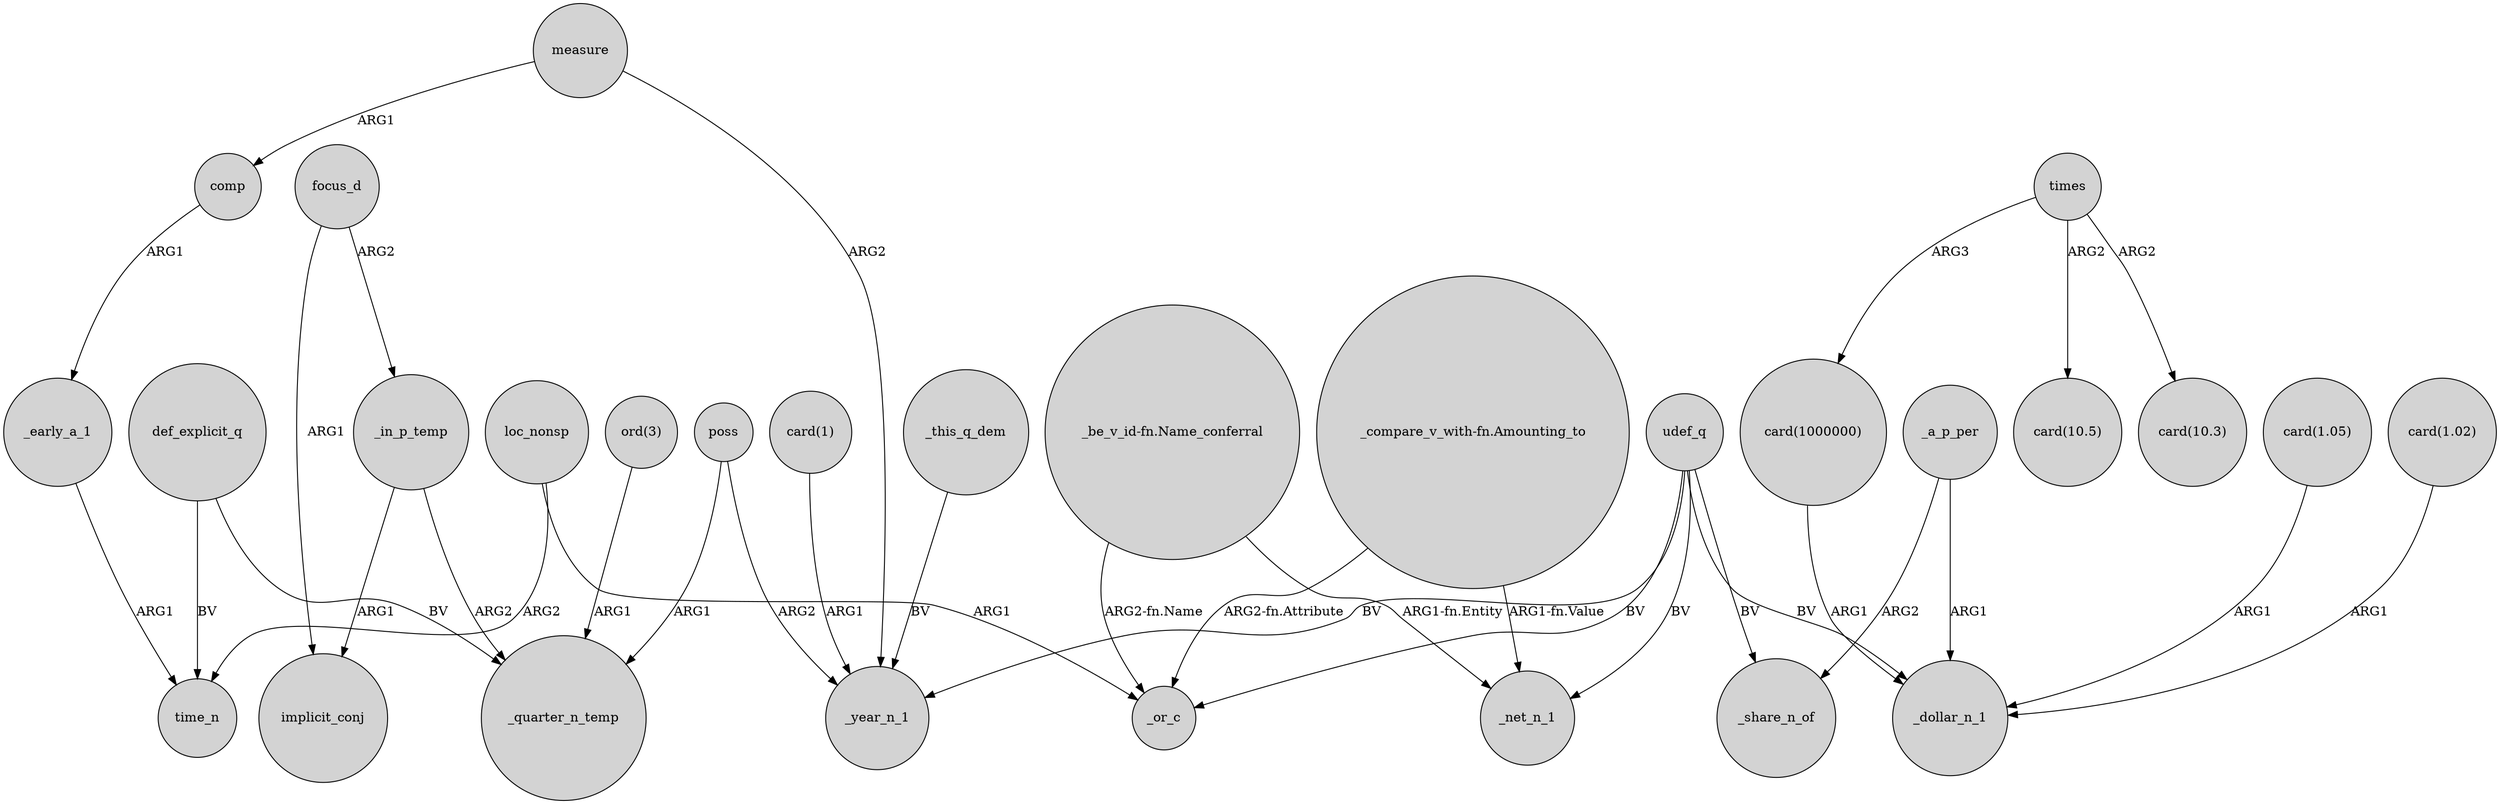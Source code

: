 digraph {
	node [shape=circle style=filled]
	_early_a_1 -> time_n [label=ARG1]
	_in_p_temp -> _quarter_n_temp [label=ARG2]
	"ord(3)" -> _quarter_n_temp [label=ARG1]
	"card(1)" -> _year_n_1 [label=ARG1]
	"_be_v_id-fn.Name_conferral" -> _or_c [label="ARG2-fn.Name"]
	times -> "card(1000000)" [label=ARG3]
	poss -> _year_n_1 [label=ARG2]
	"_compare_v_with-fn.Amounting_to" -> _or_c [label="ARG2-fn.Attribute"]
	comp -> _early_a_1 [label=ARG1]
	udef_q -> _or_c [label=BV]
	"card(1.02)" -> _dollar_n_1 [label=ARG1]
	measure -> _year_n_1 [label=ARG2]
	_in_p_temp -> implicit_conj [label=ARG1]
	times -> "card(10.3)" [label=ARG2]
	_a_p_per -> _share_n_of [label=ARG2]
	udef_q -> _share_n_of [label=BV]
	udef_q -> _net_n_1 [label=BV]
	def_explicit_q -> _quarter_n_temp [label=BV]
	udef_q -> _dollar_n_1 [label=BV]
	focus_d -> implicit_conj [label=ARG1]
	"card(1000000)" -> _dollar_n_1 [label=ARG1]
	_this_q_dem -> _year_n_1 [label=BV]
	times -> "card(10.5)" [label=ARG2]
	focus_d -> _in_p_temp [label=ARG2]
	loc_nonsp -> _or_c [label=ARG1]
	_a_p_per -> _dollar_n_1 [label=ARG1]
	poss -> _quarter_n_temp [label=ARG1]
	measure -> comp [label=ARG1]
	def_explicit_q -> time_n [label=BV]
	udef_q -> _year_n_1 [label=BV]
	loc_nonsp -> time_n [label=ARG2]
	"_compare_v_with-fn.Amounting_to" -> _net_n_1 [label="ARG1-fn.Value"]
	"card(1.05)" -> _dollar_n_1 [label=ARG1]
	"_be_v_id-fn.Name_conferral" -> _net_n_1 [label="ARG1-fn.Entity"]
}
